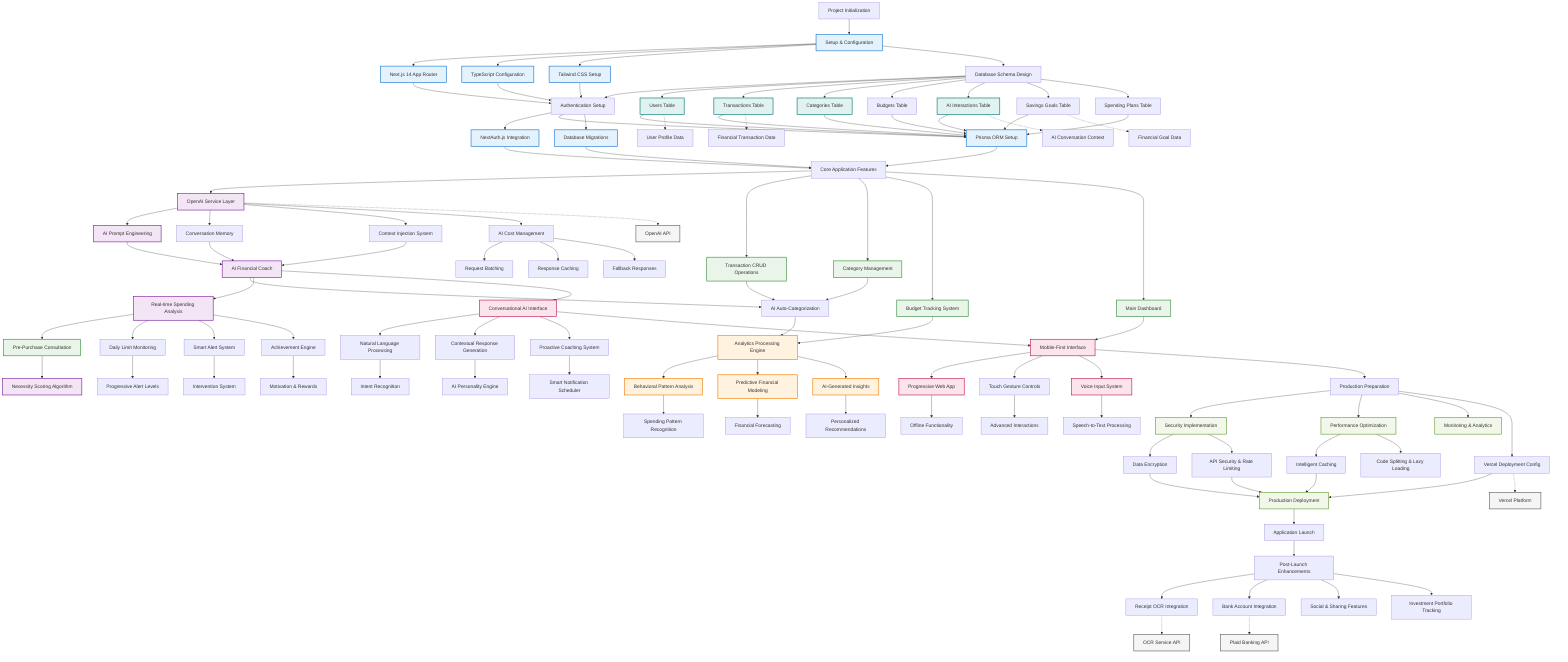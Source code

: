 graph TD
    START[Project Initialization] --> SETUP[Setup & Configuration]
    
    %% Phase 1: Foundation
    SETUP --> NEXT[Next.js 14 App Router]
    SETUP --> TS[TypeScript Configuration]
    SETUP --> TAILWIND[Tailwind CSS Setup]
    SETUP --> DB_DESIGN[Database Schema Design]
    
    NEXT --> AUTH_SETUP[Authentication Setup]
    TS --> AUTH_SETUP
    TAILWIND --> AUTH_SETUP
    DB_DESIGN --> AUTH_SETUP
    
    %% Phase 2: Authentication & Database
    AUTH_SETUP --> NEXTAUTH[NextAuth.js Integration]
    AUTH_SETUP --> PRISMA[Prisma ORM Setup]
    AUTH_SETUP --> MIGRATIONS[Database Migrations]
    
    NEXTAUTH --> CORE_FEATURES[Core Application Features]
    PRISMA --> CORE_FEATURES
    MIGRATIONS --> CORE_FEATURES
    
    %% Database Schema Branch
    DB_DESIGN --> USERS_TABLE[Users Table]
    DB_DESIGN --> TRANSACTIONS_TABLE[Transactions Table]
    DB_DESIGN --> CATEGORIES_TABLE[Categories Table]
    DB_DESIGN --> BUDGETS_TABLE[Budgets Table]
    DB_DESIGN --> AI_INTERACTIONS[AI Interactions Table]
    DB_DESIGN --> SAVINGS_GOALS[Savings Goals Table]
    DB_DESIGN --> SPENDING_PLANS[Spending Plans Table]
    
    USERS_TABLE --> PRISMA
    TRANSACTIONS_TABLE --> PRISMA
    CATEGORIES_TABLE --> PRISMA
    BUDGETS_TABLE --> PRISMA
    AI_INTERACTIONS --> PRISMA
    SAVINGS_GOALS --> PRISMA
    SPENDING_PLANS --> PRISMA
    
    %% Phase 3: AI Core System
    CORE_FEATURES --> AI_SERVICE[OpenAI Service Layer]
    AI_SERVICE --> PROMPT_ENGINE[AI Prompt Engineering]
    AI_SERVICE --> CONVERSATION_MEMORY[Conversation Memory]
    AI_SERVICE --> CONTEXT_INJECTION[Context Injection System]
    
    PROMPT_ENGINE --> AI_COACH[AI Financial Coach]
    CONVERSATION_MEMORY --> AI_COACH
    CONTEXT_INJECTION --> AI_COACH
    
    %% Phase 4: Transaction Management
    CORE_FEATURES --> TRANSACTION_CRUD[Transaction CRUD Operations]
    CORE_FEATURES --> CATEGORY_MGMT[Category Management]
    CORE_FEATURES --> BUDGET_TRACKING[Budget Tracking System]
    CORE_FEATURES --> DASHBOARD[Main Dashboard]
    
    TRANSACTION_CRUD --> AI_CATEGORIZATION[AI Auto-Categorization]
    CATEGORY_MGMT --> AI_CATEGORIZATION
    AI_COACH --> AI_CATEGORIZATION
    
    %% Phase 5: AI Prevention System
    AI_COACH --> SPENDING_ANALYSIS[Real-time Spending Analysis]
    SPENDING_ANALYSIS --> PRE_PURCHASE[Pre-Purchase Consultation]
    SPENDING_ANALYSIS --> DAILY_MONITORING[Daily Limit Monitoring]
    SPENDING_ANALYSIS --> ALERT_SYSTEM[Smart Alert System]
    SPENDING_ANALYSIS --> ACHIEVEMENT_ENGINE[Achievement Engine]
    
    PRE_PURCHASE --> NECESSITY_SCORER[Necessity Scoring Algorithm]
    DAILY_MONITORING --> PROGRESSIVE_ALERTS[Progressive Alert Levels]
    ALERT_SYSTEM --> INTERVENTION_SYSTEM[Intervention System]
    ACHIEVEMENT_ENGINE --> MOTIVATION_SYSTEM[Motivation & Rewards]
    
    %% Phase 6: Analytics Engine
    BUDGET_TRACKING --> ANALYTICS_ENGINE[Analytics Processing Engine]
    AI_CATEGORIZATION --> ANALYTICS_ENGINE
    ANALYTICS_ENGINE --> BEHAVIORAL_ANALYSIS[Behavioral Pattern Analysis]
    ANALYTICS_ENGINE --> PREDICTIVE_MODELING[Predictive Financial Modeling]
    ANALYTICS_ENGINE --> FINANCIAL_INSIGHTS[AI-Generated Insights]
    
    BEHAVIORAL_ANALYSIS --> SPENDING_PATTERNS[Spending Pattern Recognition]
    PREDICTIVE_MODELING --> FORECAST_ENGINE[Financial Forecasting]
    FINANCIAL_INSIGHTS --> RECOMMENDATION_ENGINE[Personalized Recommendations]
    
    %% Phase 7: Chat Interface
    AI_COACH --> CHAT_INTERFACE[Conversational AI Interface]
    CHAT_INTERFACE --> NLP_PROCESSOR[Natural Language Processing]
    CHAT_INTERFACE --> RESPONSE_GENERATOR[Contextual Response Generation]
    CHAT_INTERFACE --> PROACTIVE_COACHING[Proactive Coaching System]
    
    NLP_PROCESSOR --> INTENT_RECOGNITION[Intent Recognition]
    RESPONSE_GENERATOR --> PERSONALITY_ENGINE[AI Personality Engine]
    PROACTIVE_COACHING --> NOTIFICATION_SCHEDULER[Smart Notification Scheduler]
    
    %% Phase 8: Mobile & Frontend
    DASHBOARD --> MOBILE_INTERFACE[Mobile-First Interface]
    CHAT_INTERFACE --> MOBILE_INTERFACE
    MOBILE_INTERFACE --> PWA_SETUP[Progressive Web App]
    MOBILE_INTERFACE --> GESTURE_CONTROLS[Touch Gesture Controls]
    MOBILE_INTERFACE --> VOICE_INPUT[Voice Input System]
    
    PWA_SETUP --> OFFLINE_SUPPORT[Offline Functionality]
    GESTURE_CONTROLS --> INTERACTION_DESIGN[Advanced Interactions]
    VOICE_INPUT --> SPEECH_RECOGNITION[Speech-to-Text Processing]
    
    %% Phase 9: Production Systems
    MOBILE_INTERFACE --> PRODUCTION_PREP[Production Preparation]
    PRODUCTION_PREP --> SECURITY_LAYER[Security Implementation]
    PRODUCTION_PREP --> PERFORMANCE_OPT[Performance Optimization]
    PRODUCTION_PREP --> MONITORING_SETUP[Monitoring & Analytics]
    PRODUCTION_PREP --> DEPLOYMENT_CONFIG[Vercel Deployment Config]
    
    SECURITY_LAYER --> DATA_ENCRYPTION[Data Encryption]
    SECURITY_LAYER --> API_SECURITY[API Security & Rate Limiting]
    PERFORMANCE_OPT --> CACHING_STRATEGY[Intelligent Caching]
    PERFORMANCE_OPT --> CODE_SPLITTING[Code Splitting & Lazy Loading]
    
    %% AI Cost Management
    AI_SERVICE --> COST_OPTIMIZATION[AI Cost Management]
    COST_OPTIMIZATION --> REQUEST_BATCHING[Request Batching]
    COST_OPTIMIZATION --> RESPONSE_CACHING[Response Caching]
    COST_OPTIMIZATION --> FALLBACK_SYSTEM[Fallback Responses]
    
    %% Final Integration
    DEPLOYMENT_CONFIG --> PRODUCTION_DEPLOY[Production Deployment]
    DATA_ENCRYPTION --> PRODUCTION_DEPLOY
    API_SECURITY --> PRODUCTION_DEPLOY
    CACHING_STRATEGY --> PRODUCTION_DEPLOY
    
    PRODUCTION_DEPLOY --> LAUNCH[Application Launch]
    
    %% Post-Launch
    LAUNCH --> POST_LAUNCH[Post-Launch Enhancements]
    POST_LAUNCH --> OCR_INTEGRATION[Receipt OCR Integration]
    POST_LAUNCH --> BANK_INTEGRATION[Bank Account Integration]
    POST_LAUNCH --> SOCIAL_FEATURES[Social & Sharing Features]
    POST_LAUNCH --> INVESTMENT_TRACKING[Investment Portfolio Tracking]
    
    %% API Integrations
    AI_SERVICE -.-> OPENAI_API[OpenAI API]
    BANK_INTEGRATION -.-> PLAID_API[Plaid Banking API]
    OCR_INTEGRATION -.-> OCR_SERVICE[OCR Service API]
    DEPLOYMENT_CONFIG -.-> VERCEL_PLATFORM[Vercel Platform]
    
    %% Data Flow Indicators
    USERS_TABLE -.-> USER_DATA[User Profile Data]
    TRANSACTIONS_TABLE -.-> TRANSACTION_DATA[Financial Transaction Data]
    AI_INTERACTIONS -.-> AI_CONTEXT[AI Conversation Context]
    SAVINGS_GOALS -.-> GOAL_DATA[Financial Goal Data]
    
    %% Timeline Classifications
    classDef foundation fill:#e3f2fd,stroke:#1976d2,stroke-width:2px
    classDef ai_core fill:#f3e5f5,stroke:#7b1fa2,stroke-width:2px
    classDef features fill:#e8f5e8,stroke:#388e3c,stroke-width:2px
    classDef analytics fill:#fff3e0,stroke:#f57c00,stroke-width:2px
    classDef interface fill:#fce4ec,stroke:#c2185b,stroke-width:2px
    classDef production fill:#f1f8e9,stroke:#689f38,stroke-width:2px
    classDef database fill:#e0f2f1,stroke:#00796b,stroke-width:2px
    classDef integration fill:#f5f5f5,stroke:#616161,stroke-width:2px
    
    class SETUP,NEXT,TS,TAILWIND,NEXTAUTH,PRISMA,MIGRATIONS foundation
    class AI_SERVICE,PROMPT_ENGINE,AI_COACH,SPENDING_ANALYSIS,NECESSITY_SCORER ai_core
    class TRANSACTION_CRUD,CATEGORY_MGMT,BUDGET_TRACKING,DASHBOARD,PRE_PURCHASE features
    class ANALYTICS_ENGINE,BEHAVIORAL_ANALYSIS,PREDICTIVE_MODELING,FINANCIAL_INSIGHTS analytics
    class MOBILE_INTERFACE,CHAT_INTERFACE,PWA_SETUP,VOICE_INPUT interface
    class SECURITY_LAYER,PERFORMANCE_OPT,PRODUCTION_DEPLOY,MONITORING_SETUP production
    class USERS_TABLE,TRANSACTIONS_TABLE,CATEGORIES_TABLE,AI_INTERACTIONS database
    class OPENAI_API,PLAID_API,VERCEL_PLATFORM,OCR_SERVICE integration
